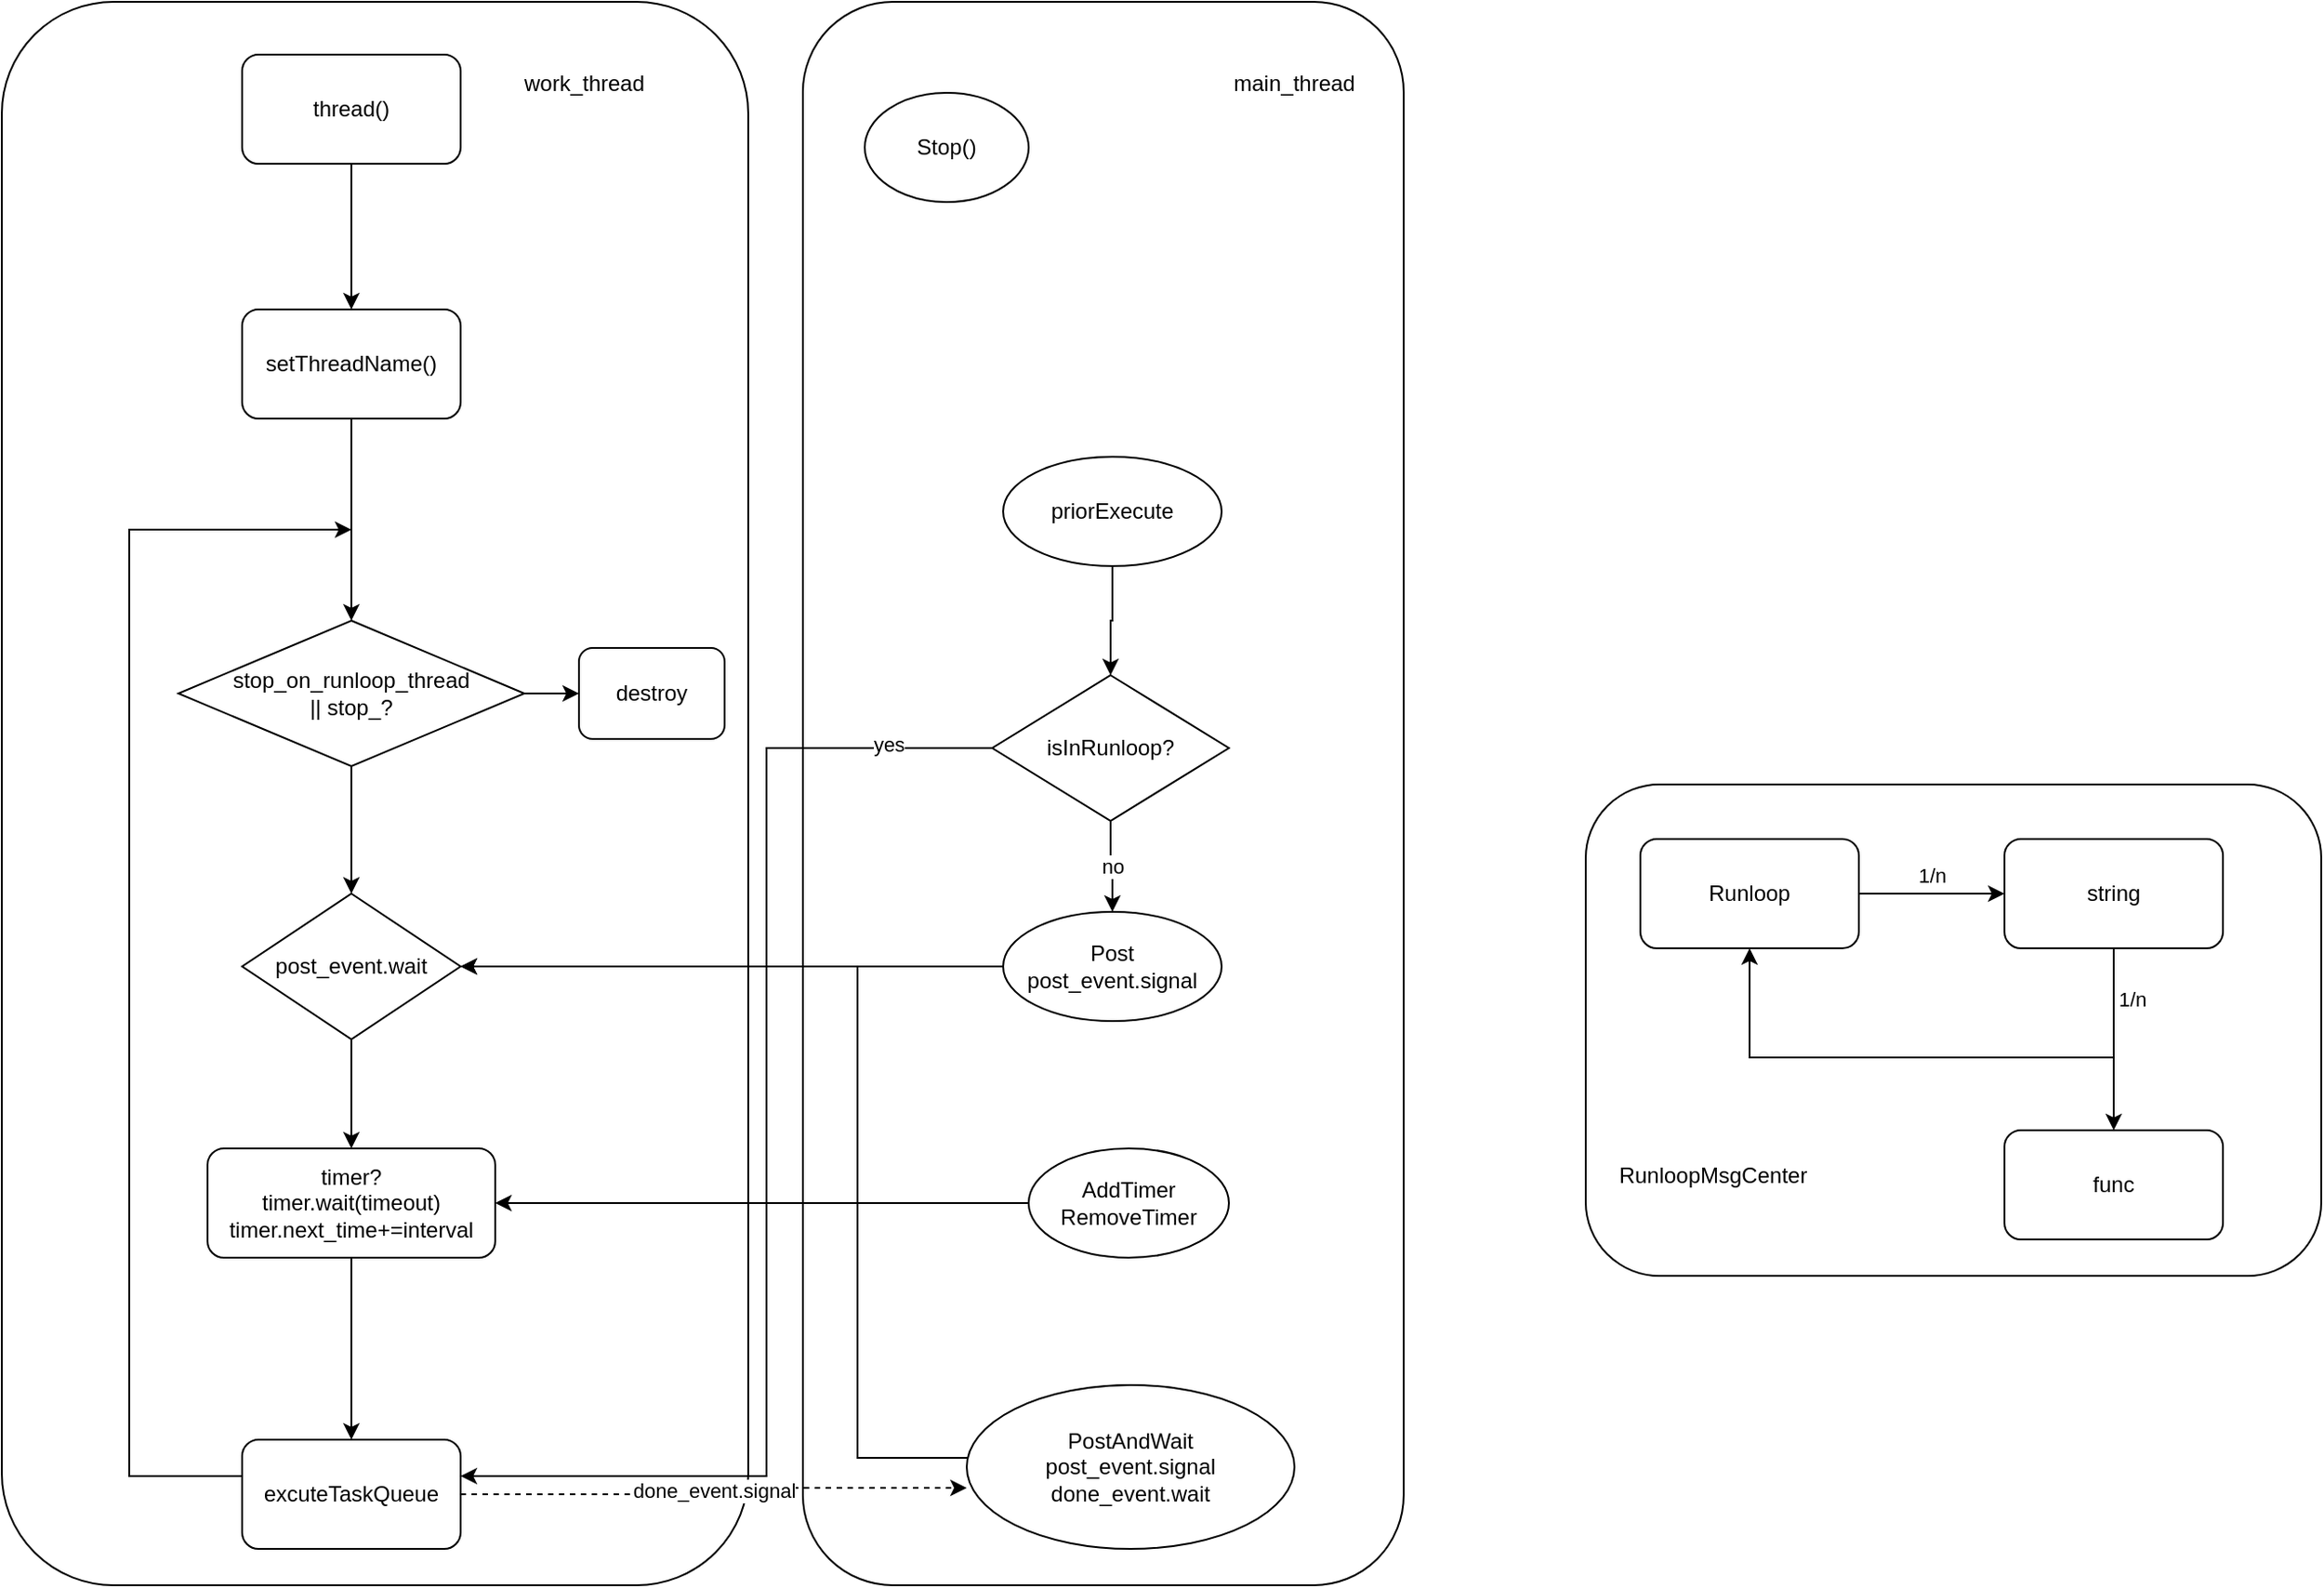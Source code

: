<mxfile version="20.1.1" type="github">
  <diagram id="fi-OBeDVoVyC95V5E4uT" name="Page-1">
    <mxGraphModel dx="1366" dy="2054" grid="1" gridSize="10" guides="1" tooltips="1" connect="1" arrows="1" fold="1" page="1" pageScale="1" pageWidth="827" pageHeight="1169" math="0" shadow="0">
      <root>
        <mxCell id="0" />
        <mxCell id="1" parent="0" />
        <mxCell id="0UfKBpmWMLKohGauaPTg-60" value="" style="rounded=1;whiteSpace=wrap;html=1;" vertex="1" parent="1">
          <mxGeometry x="690" y="-330" width="330" height="870" as="geometry" />
        </mxCell>
        <mxCell id="0UfKBpmWMLKohGauaPTg-59" value="" style="rounded=1;whiteSpace=wrap;html=1;" vertex="1" parent="1">
          <mxGeometry x="250" y="-330" width="410" height="870" as="geometry" />
        </mxCell>
        <mxCell id="0UfKBpmWMLKohGauaPTg-15" value="" style="edgeStyle=orthogonalEdgeStyle;rounded=0;orthogonalLoop=1;jettySize=auto;html=1;" edge="1" parent="1" source="0UfKBpmWMLKohGauaPTg-13" target="0UfKBpmWMLKohGauaPTg-14">
          <mxGeometry relative="1" as="geometry" />
        </mxCell>
        <mxCell id="0UfKBpmWMLKohGauaPTg-13" value="thread()" style="rounded=1;whiteSpace=wrap;html=1;" vertex="1" parent="1">
          <mxGeometry x="382" y="-301" width="120" height="60" as="geometry" />
        </mxCell>
        <mxCell id="0UfKBpmWMLKohGauaPTg-22" value="" style="edgeStyle=orthogonalEdgeStyle;rounded=0;orthogonalLoop=1;jettySize=auto;html=1;" edge="1" parent="1" source="0UfKBpmWMLKohGauaPTg-14" target="0UfKBpmWMLKohGauaPTg-21">
          <mxGeometry relative="1" as="geometry" />
        </mxCell>
        <mxCell id="0UfKBpmWMLKohGauaPTg-14" value="setThreadName()" style="rounded=1;whiteSpace=wrap;html=1;" vertex="1" parent="1">
          <mxGeometry x="382" y="-161" width="120" height="60" as="geometry" />
        </mxCell>
        <mxCell id="0UfKBpmWMLKohGauaPTg-26" style="edgeStyle=orthogonalEdgeStyle;rounded=0;orthogonalLoop=1;jettySize=auto;html=1;exitX=0;exitY=0.5;exitDx=0;exitDy=0;" edge="1" parent="1" source="0UfKBpmWMLKohGauaPTg-16">
          <mxGeometry relative="1" as="geometry">
            <mxPoint x="442" y="-40" as="targetPoint" />
            <Array as="points">
              <mxPoint x="320" y="480" />
              <mxPoint x="320" y="-40" />
            </Array>
          </mxGeometry>
        </mxCell>
        <mxCell id="0UfKBpmWMLKohGauaPTg-65" value="done_event.signal" style="edgeStyle=orthogonalEdgeStyle;rounded=0;orthogonalLoop=1;jettySize=auto;html=1;entryX=0;entryY=0.628;entryDx=0;entryDy=0;dashed=1;entryPerimeter=0;" edge="1" parent="1" source="0UfKBpmWMLKohGauaPTg-16" target="0UfKBpmWMLKohGauaPTg-63">
          <mxGeometry relative="1" as="geometry">
            <Array as="points" />
          </mxGeometry>
        </mxCell>
        <mxCell id="0UfKBpmWMLKohGauaPTg-16" value="excuteTaskQueue" style="rounded=1;whiteSpace=wrap;html=1;" vertex="1" parent="1">
          <mxGeometry x="382" y="460" width="120" height="60" as="geometry" />
        </mxCell>
        <mxCell id="0UfKBpmWMLKohGauaPTg-18" value="" style="group" vertex="1" connectable="0" parent="1">
          <mxGeometry x="1120" y="100" width="404" height="270" as="geometry" />
        </mxCell>
        <mxCell id="0UfKBpmWMLKohGauaPTg-11" value="" style="rounded=1;whiteSpace=wrap;html=1;" vertex="1" parent="0UfKBpmWMLKohGauaPTg-18">
          <mxGeometry width="404" height="270" as="geometry" />
        </mxCell>
        <mxCell id="0UfKBpmWMLKohGauaPTg-1" value="Runloop" style="rounded=1;whiteSpace=wrap;html=1;" vertex="1" parent="0UfKBpmWMLKohGauaPTg-18">
          <mxGeometry x="30" y="30" width="120" height="60" as="geometry" />
        </mxCell>
        <mxCell id="0UfKBpmWMLKohGauaPTg-8" style="edgeStyle=orthogonalEdgeStyle;rounded=0;orthogonalLoop=1;jettySize=auto;html=1;entryX=0.5;entryY=1;entryDx=0;entryDy=0;" edge="1" parent="0UfKBpmWMLKohGauaPTg-18" source="0UfKBpmWMLKohGauaPTg-2" target="0UfKBpmWMLKohGauaPTg-1">
          <mxGeometry relative="1" as="geometry">
            <Array as="points">
              <mxPoint x="290" y="150" />
              <mxPoint x="90" y="150" />
            </Array>
          </mxGeometry>
        </mxCell>
        <mxCell id="0UfKBpmWMLKohGauaPTg-9" value="1/n" style="edgeLabel;html=1;align=center;verticalAlign=middle;resizable=0;points=[];" vertex="1" connectable="0" parent="0UfKBpmWMLKohGauaPTg-8">
          <mxGeometry x="-0.827" y="1" relative="1" as="geometry">
            <mxPoint x="9" as="offset" />
          </mxGeometry>
        </mxCell>
        <mxCell id="0UfKBpmWMLKohGauaPTg-2" value="string" style="rounded=1;whiteSpace=wrap;html=1;" vertex="1" parent="0UfKBpmWMLKohGauaPTg-18">
          <mxGeometry x="230" y="30" width="120" height="60" as="geometry" />
        </mxCell>
        <mxCell id="0UfKBpmWMLKohGauaPTg-3" value="" style="edgeStyle=orthogonalEdgeStyle;rounded=0;orthogonalLoop=1;jettySize=auto;html=1;" edge="1" parent="0UfKBpmWMLKohGauaPTg-18" source="0UfKBpmWMLKohGauaPTg-1" target="0UfKBpmWMLKohGauaPTg-2">
          <mxGeometry relative="1" as="geometry" />
        </mxCell>
        <mxCell id="0UfKBpmWMLKohGauaPTg-10" value="1/n" style="edgeLabel;html=1;align=center;verticalAlign=middle;resizable=0;points=[];" vertex="1" connectable="0" parent="0UfKBpmWMLKohGauaPTg-3">
          <mxGeometry y="-1" relative="1" as="geometry">
            <mxPoint y="-11" as="offset" />
          </mxGeometry>
        </mxCell>
        <mxCell id="0UfKBpmWMLKohGauaPTg-6" value="func" style="rounded=1;whiteSpace=wrap;html=1;" vertex="1" parent="0UfKBpmWMLKohGauaPTg-18">
          <mxGeometry x="230" y="190" width="120" height="60" as="geometry" />
        </mxCell>
        <mxCell id="0UfKBpmWMLKohGauaPTg-7" value="" style="edgeStyle=orthogonalEdgeStyle;rounded=0;orthogonalLoop=1;jettySize=auto;html=1;" edge="1" parent="0UfKBpmWMLKohGauaPTg-18" source="0UfKBpmWMLKohGauaPTg-2" target="0UfKBpmWMLKohGauaPTg-6">
          <mxGeometry relative="1" as="geometry" />
        </mxCell>
        <mxCell id="0UfKBpmWMLKohGauaPTg-12" value="RunloopMsgCenter" style="text;html=1;strokeColor=none;fillColor=none;align=center;verticalAlign=middle;whiteSpace=wrap;rounded=0;" vertex="1" parent="0UfKBpmWMLKohGauaPTg-18">
          <mxGeometry x="40" y="200" width="60" height="30" as="geometry" />
        </mxCell>
        <mxCell id="0UfKBpmWMLKohGauaPTg-42" value="" style="edgeStyle=orthogonalEdgeStyle;rounded=0;orthogonalLoop=1;jettySize=auto;html=1;" edge="1" parent="1" source="0UfKBpmWMLKohGauaPTg-21" target="0UfKBpmWMLKohGauaPTg-27">
          <mxGeometry relative="1" as="geometry" />
        </mxCell>
        <mxCell id="0UfKBpmWMLKohGauaPTg-55" value="" style="edgeStyle=orthogonalEdgeStyle;rounded=0;orthogonalLoop=1;jettySize=auto;html=1;" edge="1" parent="1" source="0UfKBpmWMLKohGauaPTg-21" target="0UfKBpmWMLKohGauaPTg-53">
          <mxGeometry relative="1" as="geometry" />
        </mxCell>
        <mxCell id="0UfKBpmWMLKohGauaPTg-21" value="stop_on_runloop_thread&lt;br&gt;|| stop_?" style="rhombus;whiteSpace=wrap;html=1;" vertex="1" parent="1">
          <mxGeometry x="347" y="10" width="190" height="80" as="geometry" />
        </mxCell>
        <mxCell id="0UfKBpmWMLKohGauaPTg-27" value="destroy" style="rounded=1;whiteSpace=wrap;html=1;" vertex="1" parent="1">
          <mxGeometry x="567" y="25" width="80" height="50" as="geometry" />
        </mxCell>
        <mxCell id="0UfKBpmWMLKohGauaPTg-41" value="" style="edgeStyle=orthogonalEdgeStyle;rounded=0;orthogonalLoop=1;jettySize=auto;html=1;" edge="1" parent="1" source="0UfKBpmWMLKohGauaPTg-28" target="0UfKBpmWMLKohGauaPTg-16">
          <mxGeometry relative="1" as="geometry" />
        </mxCell>
        <mxCell id="0UfKBpmWMLKohGauaPTg-28" value="timer?&lt;br&gt;timer.wait(timeout)&lt;br&gt;timer.next_time+=interval" style="rounded=1;whiteSpace=wrap;html=1;" vertex="1" parent="1">
          <mxGeometry x="363" y="300" width="158" height="60" as="geometry" />
        </mxCell>
        <mxCell id="0UfKBpmWMLKohGauaPTg-58" value="" style="edgeStyle=orthogonalEdgeStyle;rounded=0;orthogonalLoop=1;jettySize=auto;html=1;" edge="1" parent="1" source="0UfKBpmWMLKohGauaPTg-43" target="0UfKBpmWMLKohGauaPTg-28">
          <mxGeometry relative="1" as="geometry" />
        </mxCell>
        <mxCell id="0UfKBpmWMLKohGauaPTg-43" value="AddTimer&lt;br&gt;RemoveTimer" style="ellipse;whiteSpace=wrap;html=1;" vertex="1" parent="1">
          <mxGeometry x="814" y="300" width="110" height="60" as="geometry" />
        </mxCell>
        <mxCell id="0UfKBpmWMLKohGauaPTg-45" value="Stop()" style="ellipse;whiteSpace=wrap;html=1;" vertex="1" parent="1">
          <mxGeometry x="724" y="-280" width="90" height="60" as="geometry" />
        </mxCell>
        <mxCell id="0UfKBpmWMLKohGauaPTg-57" value="" style="edgeStyle=orthogonalEdgeStyle;rounded=0;orthogonalLoop=1;jettySize=auto;html=1;" edge="1" parent="1" source="0UfKBpmWMLKohGauaPTg-46" target="0UfKBpmWMLKohGauaPTg-53">
          <mxGeometry relative="1" as="geometry" />
        </mxCell>
        <mxCell id="0UfKBpmWMLKohGauaPTg-46" value="Post&lt;br&gt;post_event.signal" style="ellipse;whiteSpace=wrap;html=1;" vertex="1" parent="1">
          <mxGeometry x="800" y="170" width="120" height="60" as="geometry" />
        </mxCell>
        <mxCell id="0UfKBpmWMLKohGauaPTg-56" value="" style="edgeStyle=orthogonalEdgeStyle;rounded=0;orthogonalLoop=1;jettySize=auto;html=1;" edge="1" parent="1" source="0UfKBpmWMLKohGauaPTg-53" target="0UfKBpmWMLKohGauaPTg-28">
          <mxGeometry relative="1" as="geometry" />
        </mxCell>
        <mxCell id="0UfKBpmWMLKohGauaPTg-53" value="post_event.wait" style="rhombus;whiteSpace=wrap;html=1;" vertex="1" parent="1">
          <mxGeometry x="382" y="160" width="120" height="80" as="geometry" />
        </mxCell>
        <mxCell id="0UfKBpmWMLKohGauaPTg-61" value="work_thread" style="text;html=1;strokeColor=none;fillColor=none;align=center;verticalAlign=middle;whiteSpace=wrap;rounded=0;" vertex="1" parent="1">
          <mxGeometry x="540" y="-300" width="60" height="30" as="geometry" />
        </mxCell>
        <mxCell id="0UfKBpmWMLKohGauaPTg-62" value="main_thread" style="text;html=1;strokeColor=none;fillColor=none;align=center;verticalAlign=middle;whiteSpace=wrap;rounded=0;" vertex="1" parent="1">
          <mxGeometry x="930" y="-300" width="60" height="30" as="geometry" />
        </mxCell>
        <mxCell id="0UfKBpmWMLKohGauaPTg-64" style="edgeStyle=orthogonalEdgeStyle;rounded=0;orthogonalLoop=1;jettySize=auto;html=1;entryX=1;entryY=0.5;entryDx=0;entryDy=0;" edge="1" parent="1" source="0UfKBpmWMLKohGauaPTg-63" target="0UfKBpmWMLKohGauaPTg-53">
          <mxGeometry relative="1" as="geometry">
            <Array as="points">
              <mxPoint x="720" y="470" />
              <mxPoint x="720" y="200" />
            </Array>
          </mxGeometry>
        </mxCell>
        <mxCell id="0UfKBpmWMLKohGauaPTg-63" value="PostAndWait&lt;br&gt;post_event.signal&lt;br&gt;done_event.wait" style="ellipse;whiteSpace=wrap;html=1;" vertex="1" parent="1">
          <mxGeometry x="780" y="430" width="180" height="90" as="geometry" />
        </mxCell>
        <mxCell id="0UfKBpmWMLKohGauaPTg-74" style="edgeStyle=orthogonalEdgeStyle;rounded=0;orthogonalLoop=1;jettySize=auto;html=1;exitX=0;exitY=0.5;exitDx=0;exitDy=0;" edge="1" parent="1" source="0UfKBpmWMLKohGauaPTg-72" target="0UfKBpmWMLKohGauaPTg-16">
          <mxGeometry relative="1" as="geometry">
            <Array as="points">
              <mxPoint x="670" y="80" />
              <mxPoint x="670" y="480" />
            </Array>
          </mxGeometry>
        </mxCell>
        <mxCell id="0UfKBpmWMLKohGauaPTg-76" value="yes" style="edgeLabel;html=1;align=center;verticalAlign=middle;resizable=0;points=[];" vertex="1" connectable="0" parent="0UfKBpmWMLKohGauaPTg-74">
          <mxGeometry x="-0.835" y="-2" relative="1" as="geometry">
            <mxPoint as="offset" />
          </mxGeometry>
        </mxCell>
        <mxCell id="0UfKBpmWMLKohGauaPTg-75" style="edgeStyle=orthogonalEdgeStyle;rounded=0;orthogonalLoop=1;jettySize=auto;html=1;" edge="1" parent="1" source="0UfKBpmWMLKohGauaPTg-70" target="0UfKBpmWMLKohGauaPTg-72">
          <mxGeometry relative="1" as="geometry" />
        </mxCell>
        <mxCell id="0UfKBpmWMLKohGauaPTg-70" value="priorExecute" style="ellipse;whiteSpace=wrap;html=1;" vertex="1" parent="1">
          <mxGeometry x="800" y="-80" width="120" height="60" as="geometry" />
        </mxCell>
        <mxCell id="0UfKBpmWMLKohGauaPTg-73" value="no" style="edgeStyle=orthogonalEdgeStyle;rounded=0;orthogonalLoop=1;jettySize=auto;html=1;" edge="1" parent="1" source="0UfKBpmWMLKohGauaPTg-72" target="0UfKBpmWMLKohGauaPTg-46">
          <mxGeometry relative="1" as="geometry" />
        </mxCell>
        <mxCell id="0UfKBpmWMLKohGauaPTg-72" value="isInRunloop?" style="rhombus;whiteSpace=wrap;html=1;" vertex="1" parent="1">
          <mxGeometry x="794" y="40" width="130" height="80" as="geometry" />
        </mxCell>
      </root>
    </mxGraphModel>
  </diagram>
</mxfile>
